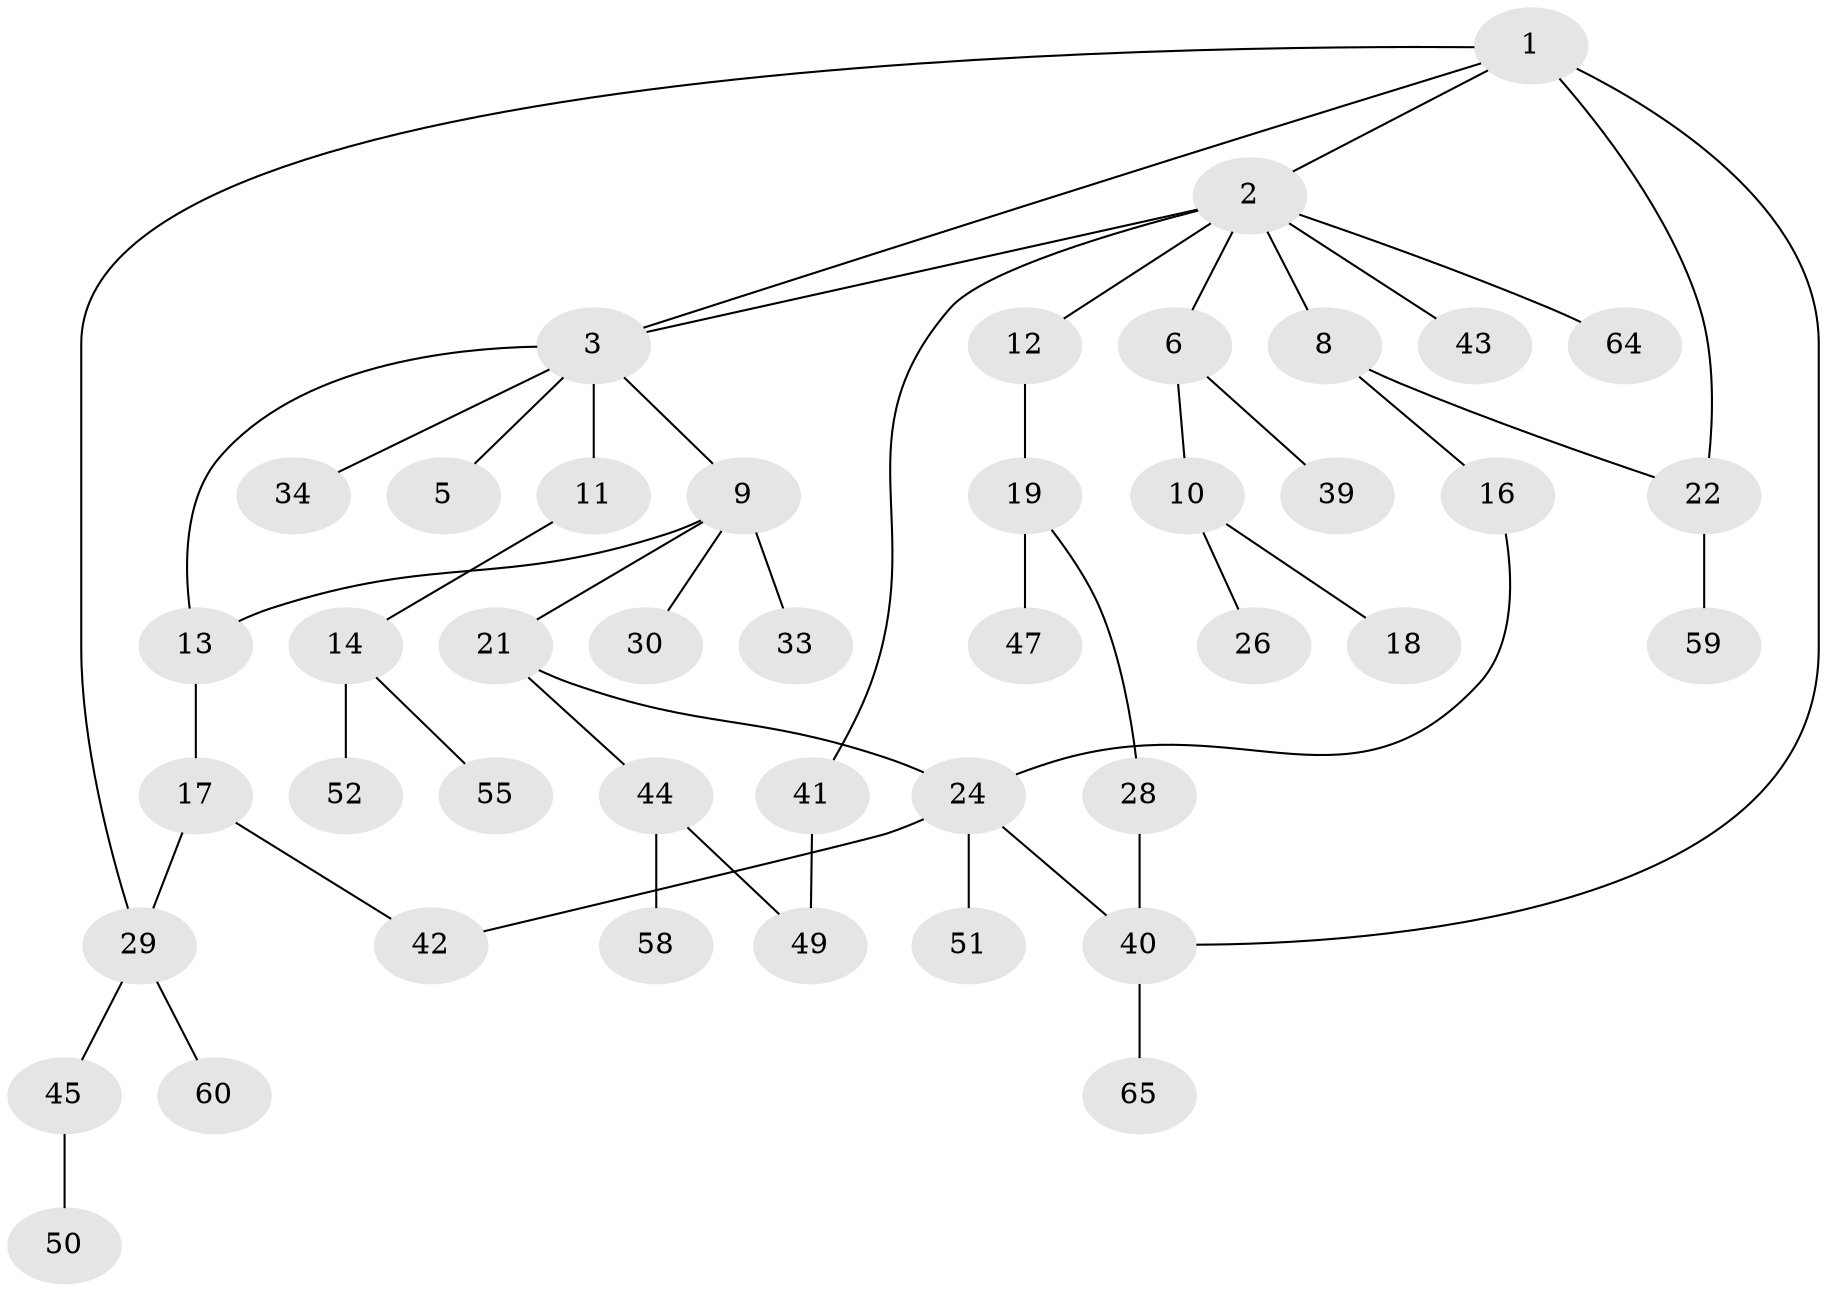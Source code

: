 // Generated by graph-tools (version 1.1) at 2025/51/02/27/25 19:51:38]
// undirected, 43 vertices, 51 edges
graph export_dot {
graph [start="1"]
  node [color=gray90,style=filled];
  1;
  2 [super="+4"];
  3 [super="+7"];
  5 [super="+53"];
  6 [super="+46"];
  8 [super="+54"];
  9 [super="+15"];
  10 [super="+27"];
  11 [super="+23"];
  12 [super="+56"];
  13;
  14 [super="+20"];
  16 [super="+48"];
  17 [super="+38"];
  18 [super="+35"];
  19 [super="+25"];
  21 [super="+31"];
  22 [super="+36"];
  24 [super="+67"];
  26 [super="+37"];
  28 [super="+66"];
  29 [super="+32"];
  30;
  33;
  34;
  39;
  40 [super="+61"];
  41 [super="+63"];
  42;
  43;
  44 [super="+57"];
  45 [super="+62"];
  47;
  49;
  50;
  51;
  52;
  55;
  58 [super="+68"];
  59;
  60;
  64;
  65;
  1 -- 2;
  1 -- 3;
  1 -- 22 [weight=2];
  1 -- 40;
  1 -- 29;
  2 -- 6;
  2 -- 12;
  2 -- 3;
  2 -- 64;
  2 -- 8;
  2 -- 41;
  2 -- 43;
  3 -- 5;
  3 -- 34;
  3 -- 9;
  3 -- 11;
  3 -- 13;
  6 -- 10;
  6 -- 39;
  8 -- 16;
  8 -- 22;
  9 -- 21;
  9 -- 33;
  9 -- 13;
  9 -- 30;
  10 -- 18;
  10 -- 26;
  11 -- 14;
  12 -- 19;
  13 -- 17;
  14 -- 52;
  14 -- 55;
  16 -- 24;
  17 -- 29;
  17 -- 42;
  19 -- 28;
  19 -- 47;
  21 -- 24;
  21 -- 44;
  22 -- 59;
  24 -- 40;
  24 -- 51;
  24 -- 42;
  28 -- 40;
  29 -- 45;
  29 -- 60;
  40 -- 65;
  41 -- 49;
  44 -- 58;
  44 -- 49;
  45 -- 50;
}
